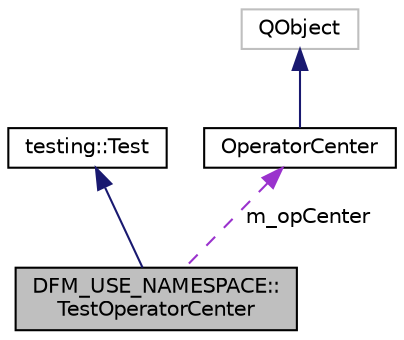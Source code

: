 digraph "DFM_USE_NAMESPACE::TestOperatorCenter"
{
  edge [fontname="Helvetica",fontsize="10",labelfontname="Helvetica",labelfontsize="10"];
  node [fontname="Helvetica",fontsize="10",shape=record];
  Node2 [label="DFM_USE_NAMESPACE::\lTestOperatorCenter",height=0.2,width=0.4,color="black", fillcolor="grey75", style="filled", fontcolor="black"];
  Node3 -> Node2 [dir="back",color="midnightblue",fontsize="10",style="solid",fontname="Helvetica"];
  Node3 [label="testing::Test",height=0.2,width=0.4,color="black", fillcolor="white", style="filled",URL="$classtesting_1_1_test.html"];
  Node4 -> Node2 [dir="back",color="darkorchid3",fontsize="10",style="dashed",label=" m_opCenter" ,fontname="Helvetica"];
  Node4 [label="OperatorCenter",height=0.2,width=0.4,color="black", fillcolor="white", style="filled",URL="$class_operator_center.html"];
  Node5 -> Node4 [dir="back",color="midnightblue",fontsize="10",style="solid",fontname="Helvetica"];
  Node5 [label="QObject",height=0.2,width=0.4,color="grey75", fillcolor="white", style="filled"];
}
